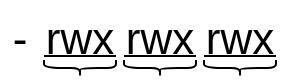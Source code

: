 <mxfile>
    <diagram id="0jSD8orTXV6plNzyB5gf" name="第 1 页">
        <mxGraphModel dx="127" dy="71" grid="1" gridSize="2" guides="1" tooltips="1" connect="1" arrows="1" fold="1" page="1" pageScale="1" pageWidth="827" pageHeight="1169" math="0" shadow="0">
            <root>
                <mxCell id="0"/>
                <mxCell id="1" parent="0"/>
                <mxCell id="3" value="rwx" style="text;html=1;align=center;verticalAlign=middle;whiteSpace=wrap;rounded=0;fontSize=22;" vertex="1" parent="1">
                    <mxGeometry x="200" y="120" width="40" height="40" as="geometry"/>
                </mxCell>
                <mxCell id="4" value="rwx" style="text;html=1;align=center;verticalAlign=middle;whiteSpace=wrap;rounded=0;fontSize=22;" vertex="1" parent="1">
                    <mxGeometry x="240" y="120" width="40" height="40" as="geometry"/>
                </mxCell>
                <mxCell id="5" value="rwx" style="text;html=1;align=center;verticalAlign=middle;whiteSpace=wrap;rounded=0;fontSize=22;" vertex="1" parent="1">
                    <mxGeometry x="280" y="120" width="40" height="40" as="geometry"/>
                </mxCell>
                <mxCell id="6" value="-" style="text;html=1;align=center;verticalAlign=middle;whiteSpace=wrap;rounded=0;fontSize=22;" vertex="1" parent="1">
                    <mxGeometry x="180" y="120" width="20" height="40" as="geometry"/>
                </mxCell>
                <mxCell id="11" value="" style="endArrow=none;html=1;" edge="1" parent="1">
                    <mxGeometry width="50" height="50" relative="1" as="geometry">
                        <mxPoint x="202" y="148" as="sourcePoint"/>
                        <mxPoint x="238" y="148" as="targetPoint"/>
                    </mxGeometry>
                </mxCell>
                <mxCell id="12" value="" style="endArrow=none;html=1;" edge="1" parent="1">
                    <mxGeometry width="50" height="50" relative="1" as="geometry">
                        <mxPoint x="242" y="148" as="sourcePoint"/>
                        <mxPoint x="278" y="148" as="targetPoint"/>
                    </mxGeometry>
                </mxCell>
                <mxCell id="13" value="" style="endArrow=none;html=1;" edge="1" parent="1">
                    <mxGeometry width="50" height="50" relative="1" as="geometry">
                        <mxPoint x="282" y="148" as="sourcePoint"/>
                        <mxPoint x="318" y="148" as="targetPoint"/>
                    </mxGeometry>
                </mxCell>
                <mxCell id="14" value="" style="shape=curlyBracket;whiteSpace=wrap;html=1;rounded=1;labelPosition=left;verticalLabelPosition=middle;align=right;verticalAlign=middle;size=0.5;direction=north;" vertex="1" parent="1">
                    <mxGeometry x="282" y="150" width="36" height="8" as="geometry"/>
                </mxCell>
                <mxCell id="16" value="" style="shape=curlyBracket;whiteSpace=wrap;html=1;rounded=1;labelPosition=left;verticalLabelPosition=middle;align=right;verticalAlign=middle;size=0.5;direction=north;" vertex="1" parent="1">
                    <mxGeometry x="202" y="150" width="36" height="8" as="geometry"/>
                </mxCell>
                <mxCell id="17" value="" style="shape=curlyBracket;whiteSpace=wrap;html=1;rounded=1;labelPosition=left;verticalLabelPosition=middle;align=right;verticalAlign=middle;size=0.5;direction=north;" vertex="1" parent="1">
                    <mxGeometry x="242" y="150" width="36" height="8" as="geometry"/>
                </mxCell>
            </root>
        </mxGraphModel>
    </diagram>
</mxfile>
